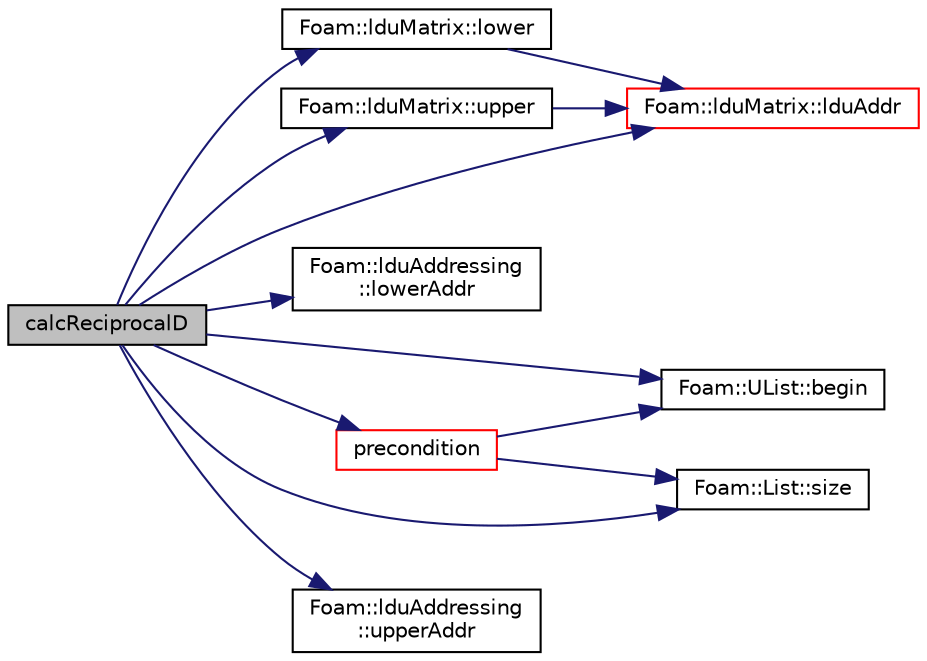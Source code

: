 digraph "calcReciprocalD"
{
  bgcolor="transparent";
  edge [fontname="Helvetica",fontsize="10",labelfontname="Helvetica",labelfontsize="10"];
  node [fontname="Helvetica",fontsize="10",shape=record];
  rankdir="LR";
  Node29 [label="calcReciprocalD",height=0.2,width=0.4,color="black", fillcolor="grey75", style="filled", fontcolor="black"];
  Node29 -> Node30 [color="midnightblue",fontsize="10",style="solid",fontname="Helvetica"];
  Node30 [label="Foam::UList::begin",height=0.2,width=0.4,color="black",URL="$a26837.html#a8a0643ef7f391465066f7f07d45ce934",tooltip="Return an iterator to begin traversing the UList. "];
  Node29 -> Node31 [color="midnightblue",fontsize="10",style="solid",fontname="Helvetica"];
  Node31 [label="Foam::lduMatrix::lduAddr",height=0.2,width=0.4,color="red",URL="$a27929.html#a9b4176b96c4c508a072b5c69fb71b861",tooltip="Return the LDU addressing. "];
  Node29 -> Node33 [color="midnightblue",fontsize="10",style="solid",fontname="Helvetica"];
  Node33 [label="Foam::lduMatrix::lower",height=0.2,width=0.4,color="black",URL="$a27929.html#a734a4ef740d3c42f77537ecea178a161"];
  Node33 -> Node31 [color="midnightblue",fontsize="10",style="solid",fontname="Helvetica"];
  Node29 -> Node34 [color="midnightblue",fontsize="10",style="solid",fontname="Helvetica"];
  Node34 [label="Foam::lduAddressing\l::lowerAddr",height=0.2,width=0.4,color="black",URL="$a27897.html#acd71c2321f86cb61103e8d46142d19b3",tooltip="Return lower addressing. "];
  Node29 -> Node35 [color="midnightblue",fontsize="10",style="solid",fontname="Helvetica"];
  Node35 [label="precondition",height=0.2,width=0.4,color="red",URL="$a27953.html#a42d7d978aff9dd42518052155211d753",tooltip="Return wA the preconditioned form of residual rA. "];
  Node35 -> Node30 [color="midnightblue",fontsize="10",style="solid",fontname="Helvetica"];
  Node35 -> Node36 [color="midnightblue",fontsize="10",style="solid",fontname="Helvetica"];
  Node36 [label="Foam::List::size",height=0.2,width=0.4,color="black",URL="$a26833.html#a8a5f6fa29bd4b500caf186f60245b384",tooltip="Override size to be inconsistent with allocated storage. "];
  Node29 -> Node36 [color="midnightblue",fontsize="10",style="solid",fontname="Helvetica"];
  Node29 -> Node38 [color="midnightblue",fontsize="10",style="solid",fontname="Helvetica"];
  Node38 [label="Foam::lduMatrix::upper",height=0.2,width=0.4,color="black",URL="$a27929.html#a11672a767f497e24dce3ff31da13d9d0"];
  Node38 -> Node31 [color="midnightblue",fontsize="10",style="solid",fontname="Helvetica"];
  Node29 -> Node39 [color="midnightblue",fontsize="10",style="solid",fontname="Helvetica"];
  Node39 [label="Foam::lduAddressing\l::upperAddr",height=0.2,width=0.4,color="black",URL="$a27897.html#ac0baafb7743d958e9e27804c8c53f1b8",tooltip="Return upper addressing. "];
}
